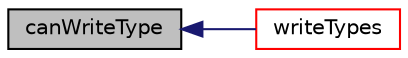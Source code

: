 digraph "canWriteType"
{
  bgcolor="transparent";
  edge [fontname="Helvetica",fontsize="10",labelfontname="Helvetica",labelfontsize="10"];
  node [fontname="Helvetica",fontsize="10",shape=record];
  rankdir="LR";
  Node124 [label="canWriteType",height=0.2,width=0.4,color="black", fillcolor="grey75", style="filled", fontcolor="black"];
  Node124 -> Node125 [dir="back",color="midnightblue",fontsize="10",style="solid",fontname="Helvetica"];
  Node125 [label="writeTypes",height=0.2,width=0.4,color="red",URL="$a30837.html#a424cba126ca6804df03187bc99cd0a5d",tooltip="The file format types that can be written via MeshedSurfaceProxy. "];
}
